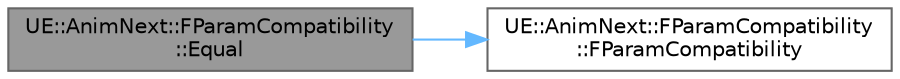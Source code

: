 digraph "UE::AnimNext::FParamCompatibility::Equal"
{
 // INTERACTIVE_SVG=YES
 // LATEX_PDF_SIZE
  bgcolor="transparent";
  edge [fontname=Helvetica,fontsize=10,labelfontname=Helvetica,labelfontsize=10];
  node [fontname=Helvetica,fontsize=10,shape=box,height=0.2,width=0.4];
  rankdir="LR";
  Node1 [id="Node000001",label="UE::AnimNext::FParamCompatibility\l::Equal",height=0.2,width=0.4,color="gray40", fillcolor="grey60", style="filled", fontcolor="black",tooltip=" "];
  Node1 -> Node2 [id="edge1_Node000001_Node000002",color="steelblue1",style="solid",tooltip=" "];
  Node2 [id="Node000002",label="UE::AnimNext::FParamCompatibility\l::FParamCompatibility",height=0.2,width=0.4,color="grey40", fillcolor="white", style="filled",URL="$da/df2/structUE_1_1AnimNext_1_1FParamCompatibility.html#ab678cdb6944854a1594b6deb28c5f95d",tooltip=" "];
}
